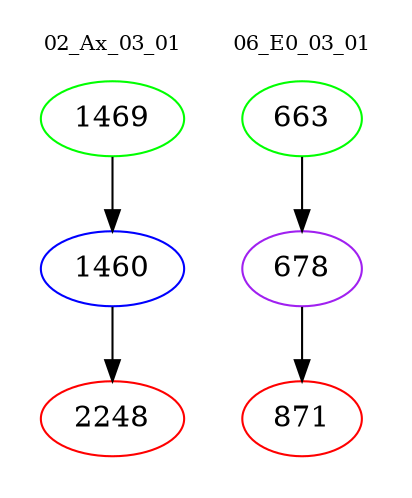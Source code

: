 digraph{
subgraph cluster_0 {
color = white
label = "02_Ax_03_01";
fontsize=10;
T0_1469 [label="1469", color="green"]
T0_1469 -> T0_1460 [color="black"]
T0_1460 [label="1460", color="blue"]
T0_1460 -> T0_2248 [color="black"]
T0_2248 [label="2248", color="red"]
}
subgraph cluster_1 {
color = white
label = "06_E0_03_01";
fontsize=10;
T1_663 [label="663", color="green"]
T1_663 -> T1_678 [color="black"]
T1_678 [label="678", color="purple"]
T1_678 -> T1_871 [color="black"]
T1_871 [label="871", color="red"]
}
}
